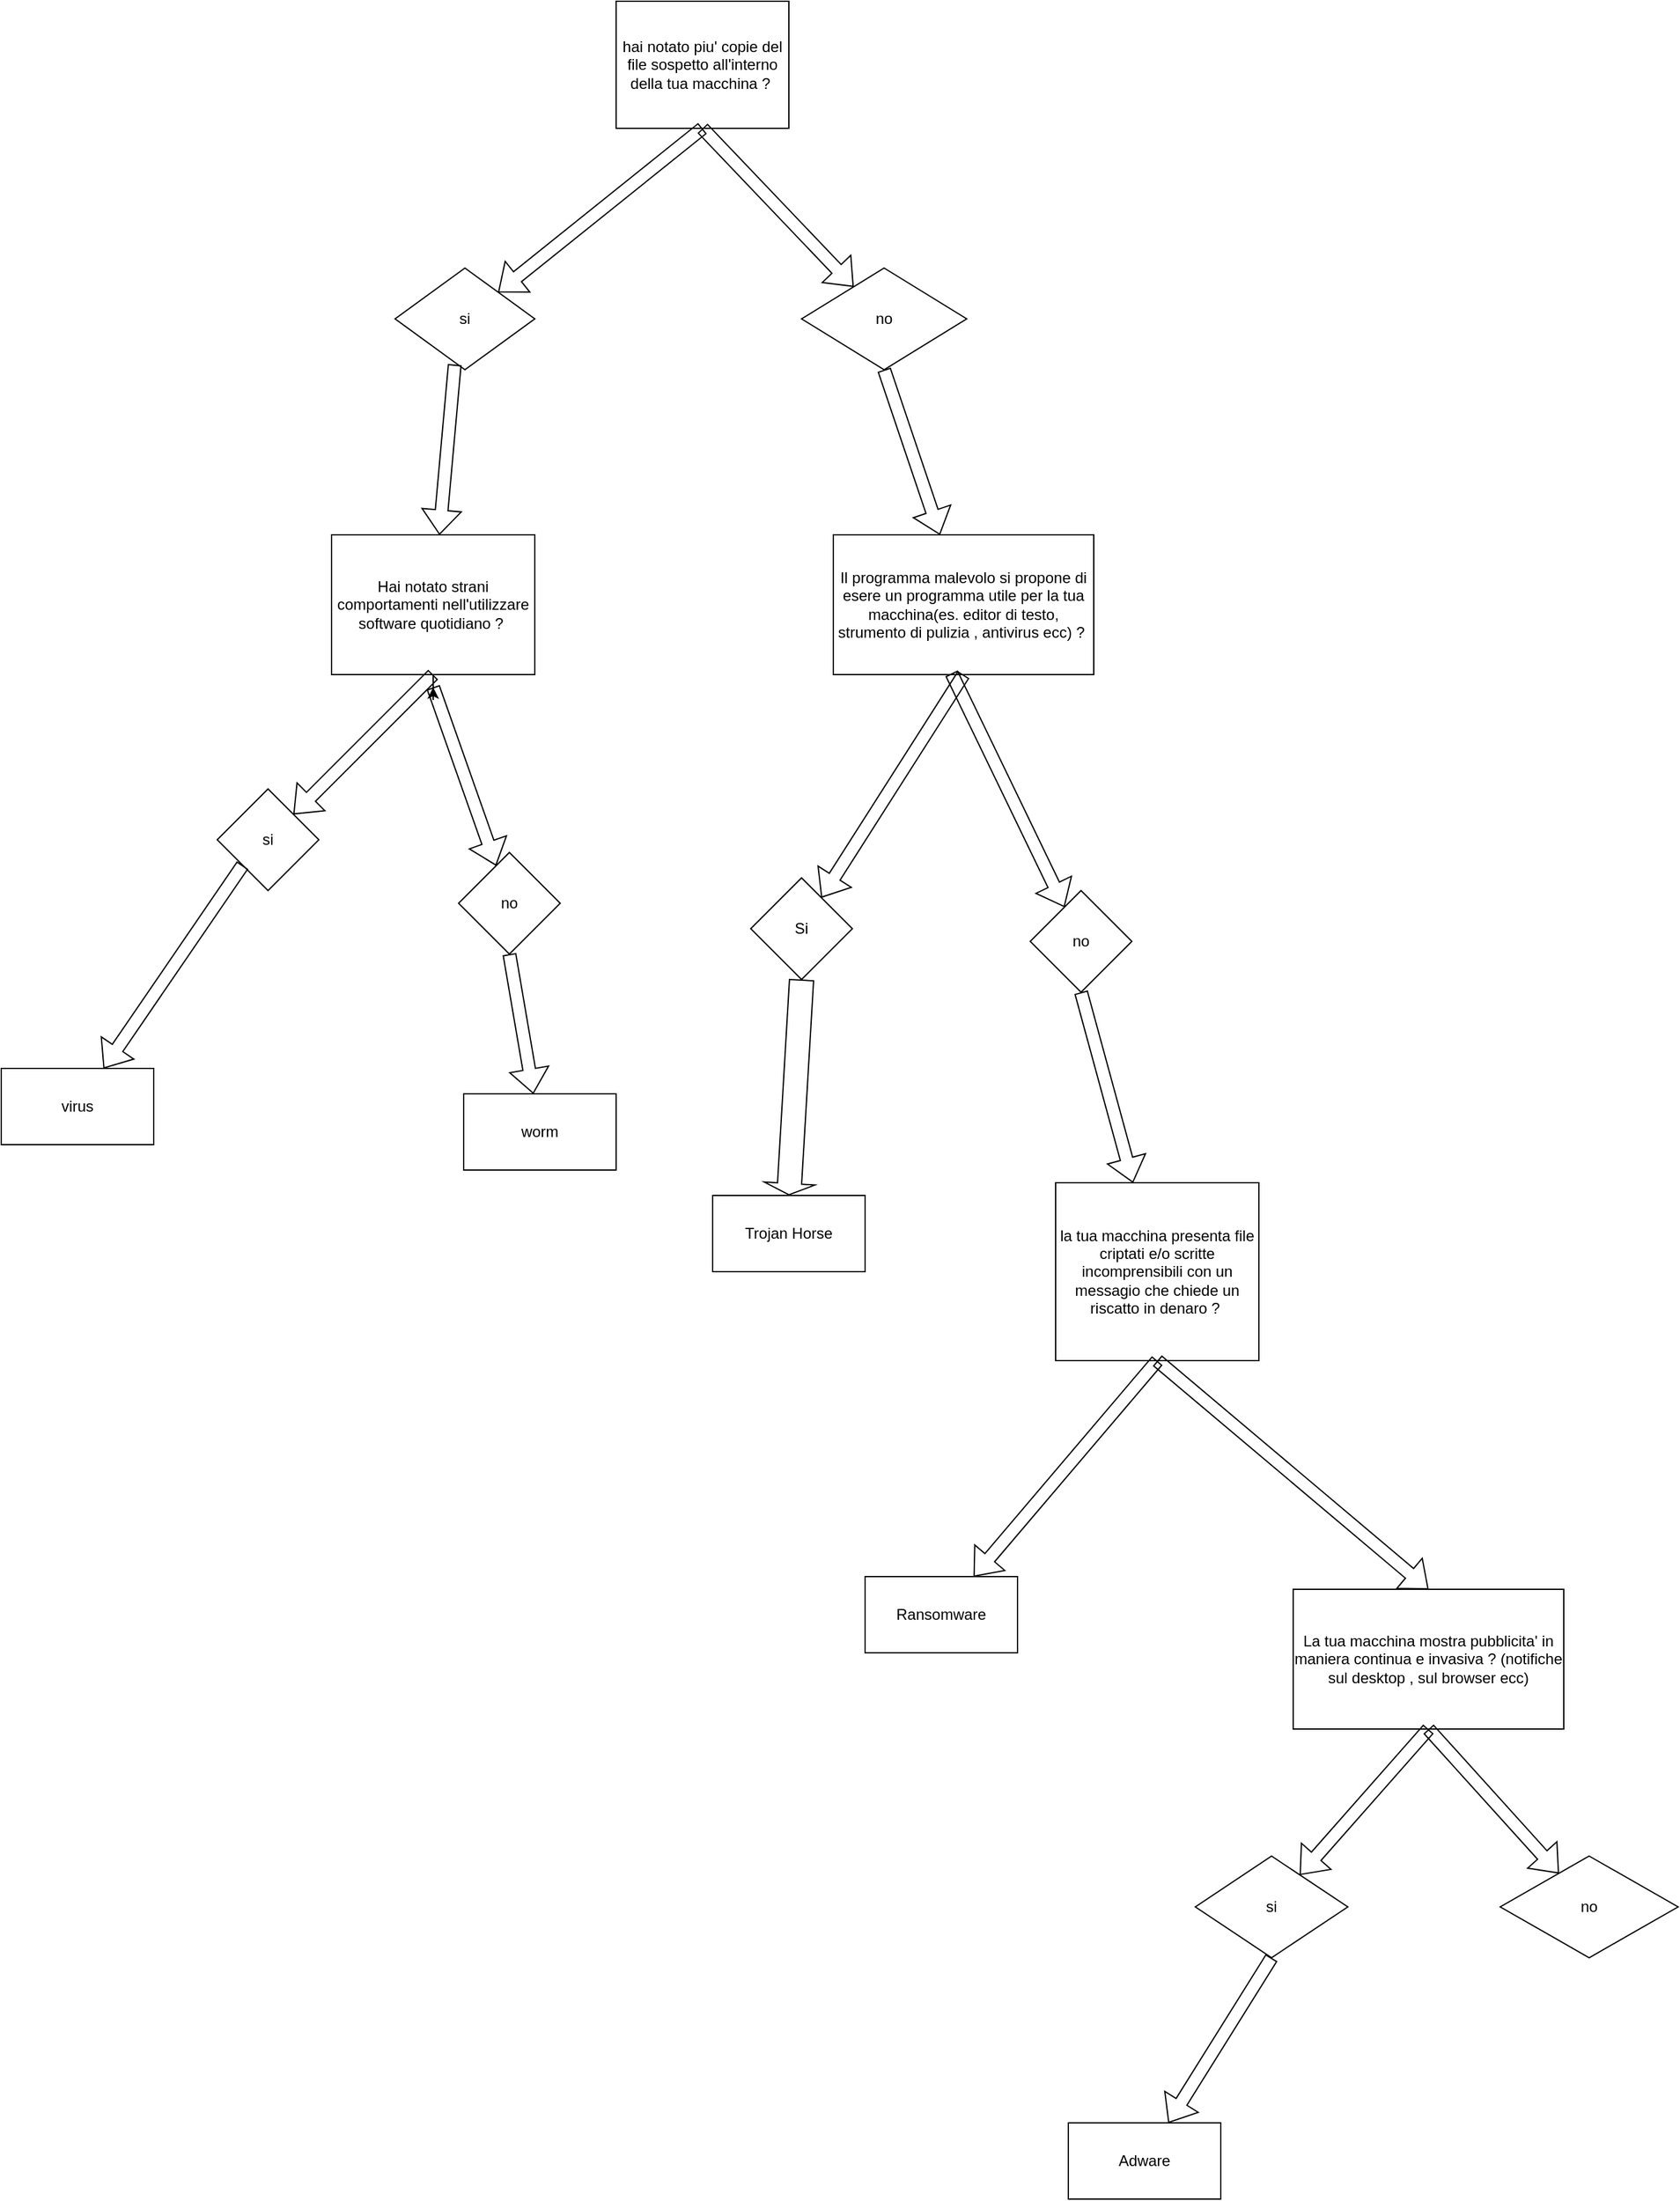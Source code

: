 <mxfile version="20.7.4" type="device"><diagram id="5bcI7dY7Zxcsd8HAJJgu" name="Pagina-1"><mxGraphModel dx="2261" dy="843" grid="1" gridSize="10" guides="1" tooltips="1" connect="1" arrows="1" fold="1" page="1" pageScale="1" pageWidth="827" pageHeight="1169" math="0" shadow="0"><root><mxCell id="0"/><mxCell id="1" parent="0"/><mxCell id="LHr3k0biwaHlMTcygHYL-1" value="hai notato piu' copie del file sospetto all'interno della tua macchina ?&amp;nbsp;" style="rounded=0;whiteSpace=wrap;html=1;" parent="1" vertex="1"><mxGeometry x="294" y="190" width="136" height="100" as="geometry"/></mxCell><mxCell id="LHr3k0biwaHlMTcygHYL-7" value="" style="shape=flexArrow;endArrow=classic;html=1;rounded=0;exitX=0.5;exitY=1;exitDx=0;exitDy=0;" parent="1" source="LHr3k0biwaHlMTcygHYL-1" target="LHr3k0biwaHlMTcygHYL-8" edge="1"><mxGeometry width="50" height="50" relative="1" as="geometry"><mxPoint x="390" y="430" as="sourcePoint"/><mxPoint x="440" y="380" as="targetPoint"/></mxGeometry></mxCell><mxCell id="LHr3k0biwaHlMTcygHYL-8" value="si" style="rhombus;whiteSpace=wrap;html=1;" parent="1" vertex="1"><mxGeometry x="120" y="400" width="110" height="80" as="geometry"/></mxCell><mxCell id="LHr3k0biwaHlMTcygHYL-9" value="" style="shape=flexArrow;endArrow=classic;html=1;rounded=0;exitX=0.5;exitY=1;exitDx=0;exitDy=0;" parent="1" source="LHr3k0biwaHlMTcygHYL-1" target="LHr3k0biwaHlMTcygHYL-10" edge="1"><mxGeometry width="50" height="50" relative="1" as="geometry"><mxPoint x="390" y="430" as="sourcePoint"/><mxPoint x="440" y="380" as="targetPoint"/></mxGeometry></mxCell><mxCell id="LHr3k0biwaHlMTcygHYL-10" value="no" style="rhombus;whiteSpace=wrap;html=1;" parent="1" vertex="1"><mxGeometry x="440" y="400" width="130" height="80" as="geometry"/></mxCell><mxCell id="LHr3k0biwaHlMTcygHYL-13" value="" style="shape=flexArrow;endArrow=classic;html=1;rounded=0;exitX=0.427;exitY=0.95;exitDx=0;exitDy=0;exitPerimeter=0;" parent="1" source="LHr3k0biwaHlMTcygHYL-8" target="LHr3k0biwaHlMTcygHYL-14" edge="1"><mxGeometry width="50" height="50" relative="1" as="geometry"><mxPoint x="390" y="590" as="sourcePoint"/><mxPoint x="440" y="540" as="targetPoint"/></mxGeometry></mxCell><mxCell id="LHr3k0biwaHlMTcygHYL-19" style="edgeStyle=orthogonalEdgeStyle;rounded=0;orthogonalLoop=1;jettySize=auto;html=1;" parent="1" source="LHr3k0biwaHlMTcygHYL-14" edge="1"><mxGeometry relative="1" as="geometry"><mxPoint x="150" y="730" as="targetPoint"/></mxGeometry></mxCell><mxCell id="LHr3k0biwaHlMTcygHYL-14" value="Hai notato strani comportamenti nell'utilizzare software quotidiano ?&amp;nbsp;" style="rounded=0;whiteSpace=wrap;html=1;" parent="1" vertex="1"><mxGeometry x="70" y="610" width="160" height="110" as="geometry"/></mxCell><mxCell id="LHr3k0biwaHlMTcygHYL-15" value="" style="shape=flexArrow;endArrow=classic;html=1;rounded=0;" parent="1" target="LHr3k0biwaHlMTcygHYL-16" edge="1"><mxGeometry width="50" height="50" relative="1" as="geometry"><mxPoint x="150" y="730" as="sourcePoint"/><mxPoint x="440" y="740" as="targetPoint"/></mxGeometry></mxCell><mxCell id="LHr3k0biwaHlMTcygHYL-16" value="no" style="rhombus;whiteSpace=wrap;html=1;" parent="1" vertex="1"><mxGeometry x="170" y="860" width="80" height="80" as="geometry"/></mxCell><mxCell id="LHr3k0biwaHlMTcygHYL-17" value="" style="shape=flexArrow;endArrow=classic;html=1;rounded=0;exitX=0.5;exitY=1;exitDx=0;exitDy=0;" parent="1" source="LHr3k0biwaHlMTcygHYL-14" target="LHr3k0biwaHlMTcygHYL-18" edge="1"><mxGeometry width="50" height="50" relative="1" as="geometry"><mxPoint x="390" y="790" as="sourcePoint"/><mxPoint x="440" y="740" as="targetPoint"/></mxGeometry></mxCell><mxCell id="LHr3k0biwaHlMTcygHYL-18" value="si" style="rhombus;whiteSpace=wrap;html=1;" parent="1" vertex="1"><mxGeometry x="-20" y="810" width="80" height="80" as="geometry"/></mxCell><mxCell id="LHr3k0biwaHlMTcygHYL-20" value="" style="shape=flexArrow;endArrow=classic;html=1;rounded=0;exitX=0.5;exitY=1;exitDx=0;exitDy=0;" parent="1" source="LHr3k0biwaHlMTcygHYL-16" target="LHr3k0biwaHlMTcygHYL-21" edge="1"><mxGeometry width="50" height="50" relative="1" as="geometry"><mxPoint x="390" y="940" as="sourcePoint"/><mxPoint x="440" y="890" as="targetPoint"/></mxGeometry></mxCell><mxCell id="LHr3k0biwaHlMTcygHYL-21" value="worm" style="rounded=0;whiteSpace=wrap;html=1;" parent="1" vertex="1"><mxGeometry x="174" y="1050" width="120" height="60" as="geometry"/></mxCell><mxCell id="LHr3k0biwaHlMTcygHYL-22" value="" style="shape=flexArrow;endArrow=classic;html=1;rounded=0;exitX=0;exitY=1;exitDx=0;exitDy=0;" parent="1" source="LHr3k0biwaHlMTcygHYL-18" target="LHr3k0biwaHlMTcygHYL-23" edge="1"><mxGeometry width="50" height="50" relative="1" as="geometry"><mxPoint x="390" y="940" as="sourcePoint"/><mxPoint x="440" y="890" as="targetPoint"/></mxGeometry></mxCell><mxCell id="LHr3k0biwaHlMTcygHYL-23" value="virus" style="rounded=0;whiteSpace=wrap;html=1;" parent="1" vertex="1"><mxGeometry x="-190" y="1030" width="120" height="60" as="geometry"/></mxCell><mxCell id="LHr3k0biwaHlMTcygHYL-32" value="" style="shape=flexArrow;endArrow=classic;html=1;rounded=0;exitX=0.5;exitY=1;exitDx=0;exitDy=0;" parent="1" source="LHr3k0biwaHlMTcygHYL-10" target="LHr3k0biwaHlMTcygHYL-33" edge="1"><mxGeometry width="50" height="50" relative="1" as="geometry"><mxPoint x="380" y="680" as="sourcePoint"/><mxPoint x="430" y="630" as="targetPoint"/></mxGeometry></mxCell><mxCell id="LHr3k0biwaHlMTcygHYL-33" value="Il programma malevolo si propone di esere un programma utile per la tua macchina(es. editor di testo, strumento di pulizia , antivirus ecc) ?&amp;nbsp;" style="rounded=0;whiteSpace=wrap;html=1;" parent="1" vertex="1"><mxGeometry x="465" y="610" width="205" height="110" as="geometry"/></mxCell><mxCell id="LHr3k0biwaHlMTcygHYL-34" value="" style="shape=flexArrow;endArrow=classic;html=1;rounded=0;exitX=0.5;exitY=1;exitDx=0;exitDy=0;" parent="1" source="LHr3k0biwaHlMTcygHYL-33" target="LHr3k0biwaHlMTcygHYL-35" edge="1"><mxGeometry width="50" height="50" relative="1" as="geometry"><mxPoint x="380" y="800" as="sourcePoint"/><mxPoint x="430" y="750" as="targetPoint"/></mxGeometry></mxCell><mxCell id="LHr3k0biwaHlMTcygHYL-35" value="Si" style="rhombus;whiteSpace=wrap;html=1;" parent="1" vertex="1"><mxGeometry x="400" y="880" width="80" height="80" as="geometry"/></mxCell><mxCell id="LHr3k0biwaHlMTcygHYL-36" value="" style="shape=flexArrow;endArrow=classic;html=1;rounded=0;exitX=0.454;exitY=0.991;exitDx=0;exitDy=0;exitPerimeter=0;" parent="1" source="LHr3k0biwaHlMTcygHYL-33" target="LHr3k0biwaHlMTcygHYL-37" edge="1"><mxGeometry width="50" height="50" relative="1" as="geometry"><mxPoint x="380" y="800" as="sourcePoint"/><mxPoint x="430" y="750" as="targetPoint"/></mxGeometry></mxCell><mxCell id="LHr3k0biwaHlMTcygHYL-37" value="no" style="rhombus;whiteSpace=wrap;html=1;" parent="1" vertex="1"><mxGeometry x="620" y="890" width="80" height="80" as="geometry"/></mxCell><mxCell id="LHr3k0biwaHlMTcygHYL-38" value="" style="shape=flexArrow;endArrow=classic;html=1;rounded=0;exitX=0.5;exitY=1;exitDx=0;exitDy=0;width=19;endSize=2.64;entryX=0.5;entryY=0;entryDx=0;entryDy=0;" parent="1" source="LHr3k0biwaHlMTcygHYL-35" target="LHr3k0biwaHlMTcygHYL-40" edge="1"><mxGeometry width="50" height="50" relative="1" as="geometry"><mxPoint x="380" y="960" as="sourcePoint"/><mxPoint x="410" y="1100" as="targetPoint"/></mxGeometry></mxCell><mxCell id="LHr3k0biwaHlMTcygHYL-40" value="Trojan Horse" style="rounded=0;whiteSpace=wrap;html=1;" parent="1" vertex="1"><mxGeometry x="370" y="1130" width="120" height="60" as="geometry"/></mxCell><mxCell id="LHr3k0biwaHlMTcygHYL-41" value="" style="shape=flexArrow;endArrow=classic;html=1;rounded=0;exitX=0.5;exitY=1;exitDx=0;exitDy=0;" parent="1" source="LHr3k0biwaHlMTcygHYL-37" target="LHr3k0biwaHlMTcygHYL-42" edge="1"><mxGeometry width="50" height="50" relative="1" as="geometry"><mxPoint x="650" y="1170" as="sourcePoint"/><mxPoint x="700" y="1120" as="targetPoint"/></mxGeometry></mxCell><mxCell id="LHr3k0biwaHlMTcygHYL-42" value="la tua macchina presenta file criptati e/o scritte incomprensibili con un messagio che chiede un riscatto in denaro ?&amp;nbsp;" style="rounded=0;whiteSpace=wrap;html=1;" parent="1" vertex="1"><mxGeometry x="640" y="1120" width="160" height="140" as="geometry"/></mxCell><mxCell id="LHr3k0biwaHlMTcygHYL-43" value="" style="shape=flexArrow;endArrow=classic;html=1;rounded=0;exitX=0.5;exitY=1;exitDx=0;exitDy=0;" parent="1" source="LHr3k0biwaHlMTcygHYL-42" target="LHr3k0biwaHlMTcygHYL-44" edge="1"><mxGeometry width="50" height="50" relative="1" as="geometry"><mxPoint x="650" y="1400" as="sourcePoint"/><mxPoint x="700" y="1350" as="targetPoint"/></mxGeometry></mxCell><mxCell id="LHr3k0biwaHlMTcygHYL-44" value="Ransomware" style="rounded=0;whiteSpace=wrap;html=1;" parent="1" vertex="1"><mxGeometry x="490" y="1430" width="120" height="60" as="geometry"/></mxCell><mxCell id="LHr3k0biwaHlMTcygHYL-45" value="" style="shape=flexArrow;endArrow=classic;html=1;rounded=0;entryX=0.5;entryY=0;entryDx=0;entryDy=0;" parent="1" target="LHr3k0biwaHlMTcygHYL-46" edge="1"><mxGeometry width="50" height="50" relative="1" as="geometry"><mxPoint x="720" y="1260" as="sourcePoint"/><mxPoint x="860" y="1430" as="targetPoint"/></mxGeometry></mxCell><mxCell id="LHr3k0biwaHlMTcygHYL-46" value="La tua macchina mostra pubblicita' in maniera continua e invasiva ? (notifiche sul desktop , sul browser ecc)" style="rounded=0;whiteSpace=wrap;html=1;" parent="1" vertex="1"><mxGeometry x="827" y="1440" width="213" height="110" as="geometry"/></mxCell><mxCell id="LHr3k0biwaHlMTcygHYL-56" value="" style="shape=flexArrow;endArrow=classic;html=1;rounded=0;exitX=0.5;exitY=1;exitDx=0;exitDy=0;" parent="1" source="LHr3k0biwaHlMTcygHYL-46" target="LHr3k0biwaHlMTcygHYL-57" edge="1"><mxGeometry width="50" height="50" relative="1" as="geometry"><mxPoint x="650" y="1800" as="sourcePoint"/><mxPoint x="700" y="1750" as="targetPoint"/></mxGeometry></mxCell><mxCell id="LHr3k0biwaHlMTcygHYL-57" value="no" style="rhombus;whiteSpace=wrap;html=1;" parent="1" vertex="1"><mxGeometry x="990" y="1650" width="140" height="80" as="geometry"/></mxCell><mxCell id="LHr3k0biwaHlMTcygHYL-58" value="" style="shape=flexArrow;endArrow=classic;html=1;rounded=0;exitX=0.5;exitY=1;exitDx=0;exitDy=0;" parent="1" source="LHr3k0biwaHlMTcygHYL-46" target="LHr3k0biwaHlMTcygHYL-59" edge="1"><mxGeometry width="50" height="50" relative="1" as="geometry"><mxPoint x="650" y="1800" as="sourcePoint"/><mxPoint x="700" y="1750" as="targetPoint"/></mxGeometry></mxCell><mxCell id="LHr3k0biwaHlMTcygHYL-59" value="si" style="rhombus;whiteSpace=wrap;html=1;" parent="1" vertex="1"><mxGeometry x="750" y="1650" width="120" height="80" as="geometry"/></mxCell><mxCell id="LHr3k0biwaHlMTcygHYL-60" value="" style="shape=flexArrow;endArrow=classic;html=1;rounded=0;exitX=0.5;exitY=1;exitDx=0;exitDy=0;" parent="1" source="LHr3k0biwaHlMTcygHYL-59" target="LHr3k0biwaHlMTcygHYL-61" edge="1"><mxGeometry width="50" height="50" relative="1" as="geometry"><mxPoint x="650" y="1910" as="sourcePoint"/><mxPoint x="700" y="1860" as="targetPoint"/></mxGeometry></mxCell><mxCell id="LHr3k0biwaHlMTcygHYL-61" value="Adware" style="rounded=0;whiteSpace=wrap;html=1;" parent="1" vertex="1"><mxGeometry x="650" y="1860" width="120" height="60" as="geometry"/></mxCell></root></mxGraphModel></diagram></mxfile>